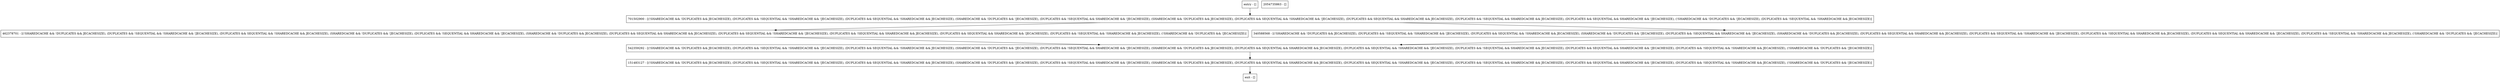 digraph shutdownDaemons {
node [shape=record];
701502900 [label="701502900 - [(!SHAREDCACHE && !DUPLICATES && JECACHESIZE), (DUPLICATES && !SEQUENTIAL && !SHAREDCACHE && !JECACHESIZE), (DUPLICATES && SEQUENTIAL && !SHAREDCACHE && JECACHESIZE), (SHAREDCACHE && !DUPLICATES && !JECACHESIZE), (DUPLICATES && !SEQUENTIAL && SHAREDCACHE && !JECACHESIZE), (SHAREDCACHE && !DUPLICATES && JECACHESIZE), (DUPLICATES && SEQUENTIAL && !SHAREDCACHE && !JECACHESIZE), (DUPLICATES && SEQUENTIAL && SHAREDCACHE && JECACHESIZE), (DUPLICATES && !SEQUENTIAL && SHAREDCACHE && JECACHESIZE), (DUPLICATES && SEQUENTIAL && SHAREDCACHE && !JECACHESIZE), (!SHAREDCACHE && !DUPLICATES && !JECACHESIZE), (DUPLICATES && !SEQUENTIAL && !SHAREDCACHE && JECACHESIZE)]"];
entry [label="entry - []"];
exit [label="exit - []"];
462378701 [label="462378701 - [(!SHAREDCACHE && !DUPLICATES && JECACHESIZE), (DUPLICATES && !SEQUENTIAL && !SHAREDCACHE && !JECACHESIZE), (DUPLICATES && SEQUENTIAL && !SHAREDCACHE && JECACHESIZE), (SHAREDCACHE && !DUPLICATES && !JECACHESIZE), (DUPLICATES && !SEQUENTIAL && SHAREDCACHE && !JECACHESIZE), (SHAREDCACHE && !DUPLICATES && JECACHESIZE), (DUPLICATES && SEQUENTIAL && SHAREDCACHE && JECACHESIZE), (DUPLICATES && SEQUENTIAL && !SHAREDCACHE && !JECACHESIZE), (DUPLICATES && !SEQUENTIAL && SHAREDCACHE && JECACHESIZE), (DUPLICATES && SEQUENTIAL && SHAREDCACHE && !JECACHESIZE), (DUPLICATES && !SEQUENTIAL && !SHAREDCACHE && JECACHESIZE), (!SHAREDCACHE && !DUPLICATES && !JECACHESIZE)]"];
151483127 [label="151483127 - [(!SHAREDCACHE && !DUPLICATES && JECACHESIZE), (DUPLICATES && !SEQUENTIAL && !SHAREDCACHE && !JECACHESIZE), (DUPLICATES && SEQUENTIAL && !SHAREDCACHE && JECACHESIZE), (SHAREDCACHE && !DUPLICATES && !JECACHESIZE), (DUPLICATES && !SEQUENTIAL && SHAREDCACHE && !JECACHESIZE), (SHAREDCACHE && !DUPLICATES && JECACHESIZE), (DUPLICATES && SEQUENTIAL && SHAREDCACHE && JECACHESIZE), (DUPLICATES && SEQUENTIAL && !SHAREDCACHE && !JECACHESIZE), (DUPLICATES && !SEQUENTIAL && SHAREDCACHE && JECACHESIZE), (DUPLICATES && SEQUENTIAL && SHAREDCACHE && !JECACHESIZE), (DUPLICATES && !SEQUENTIAL && !SHAREDCACHE && JECACHESIZE), (!SHAREDCACHE && !DUPLICATES && !JECACHESIZE)]"];
2054735863 [label="2054735863 - []"];
340588568 [label="340588568 - [(!SHAREDCACHE && !DUPLICATES && JECACHESIZE), (DUPLICATES && !SEQUENTIAL && !SHAREDCACHE && !JECACHESIZE), (DUPLICATES && SEQUENTIAL && !SHAREDCACHE && JECACHESIZE), (SHAREDCACHE && !DUPLICATES && !JECACHESIZE), (DUPLICATES && !SEQUENTIAL && SHAREDCACHE && !JECACHESIZE), (SHAREDCACHE && !DUPLICATES && JECACHESIZE), (DUPLICATES && SEQUENTIAL && SHAREDCACHE && JECACHESIZE), (DUPLICATES && SEQUENTIAL && !SHAREDCACHE && !JECACHESIZE), (DUPLICATES && !SEQUENTIAL && SHAREDCACHE && JECACHESIZE), (DUPLICATES && SEQUENTIAL && SHAREDCACHE && !JECACHESIZE), (DUPLICATES && !SEQUENTIAL && !SHAREDCACHE && JECACHESIZE), (!SHAREDCACHE && !DUPLICATES && !JECACHESIZE)]"];
542359292 [label="542359292 - [(!SHAREDCACHE && !DUPLICATES && JECACHESIZE), (DUPLICATES && !SEQUENTIAL && !SHAREDCACHE && !JECACHESIZE), (DUPLICATES && SEQUENTIAL && !SHAREDCACHE && JECACHESIZE), (SHAREDCACHE && !DUPLICATES && !JECACHESIZE), (DUPLICATES && !SEQUENTIAL && SHAREDCACHE && !JECACHESIZE), (SHAREDCACHE && !DUPLICATES && JECACHESIZE), (DUPLICATES && SEQUENTIAL && SHAREDCACHE && JECACHESIZE), (DUPLICATES && SEQUENTIAL && !SHAREDCACHE && !JECACHESIZE), (DUPLICATES && !SEQUENTIAL && SHAREDCACHE && JECACHESIZE), (DUPLICATES && SEQUENTIAL && SHAREDCACHE && !JECACHESIZE), (DUPLICATES && !SEQUENTIAL && !SHAREDCACHE && JECACHESIZE), (!SHAREDCACHE && !DUPLICATES && !JECACHESIZE)]"];
entry;
exit;
701502900 -> 462378701;
701502900 -> 340588568;
entry -> 701502900;
462378701 -> 542359292;
151483127 -> exit;
340588568 -> 542359292;
542359292 -> 151483127;
}
